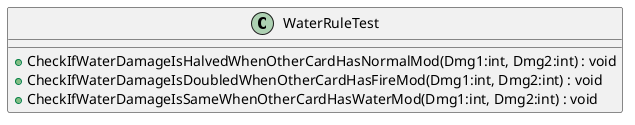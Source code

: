 @startuml
class WaterRuleTest {
    + CheckIfWaterDamageIsHalvedWhenOtherCardHasNormalMod(Dmg1:int, Dmg2:int) : void
    + CheckIfWaterDamageIsDoubledWhenOtherCardHasFireMod(Dmg1:int, Dmg2:int) : void
    + CheckIfWaterDamageIsSameWhenOtherCardHasWaterMod(Dmg1:int, Dmg2:int) : void
}
@enduml
